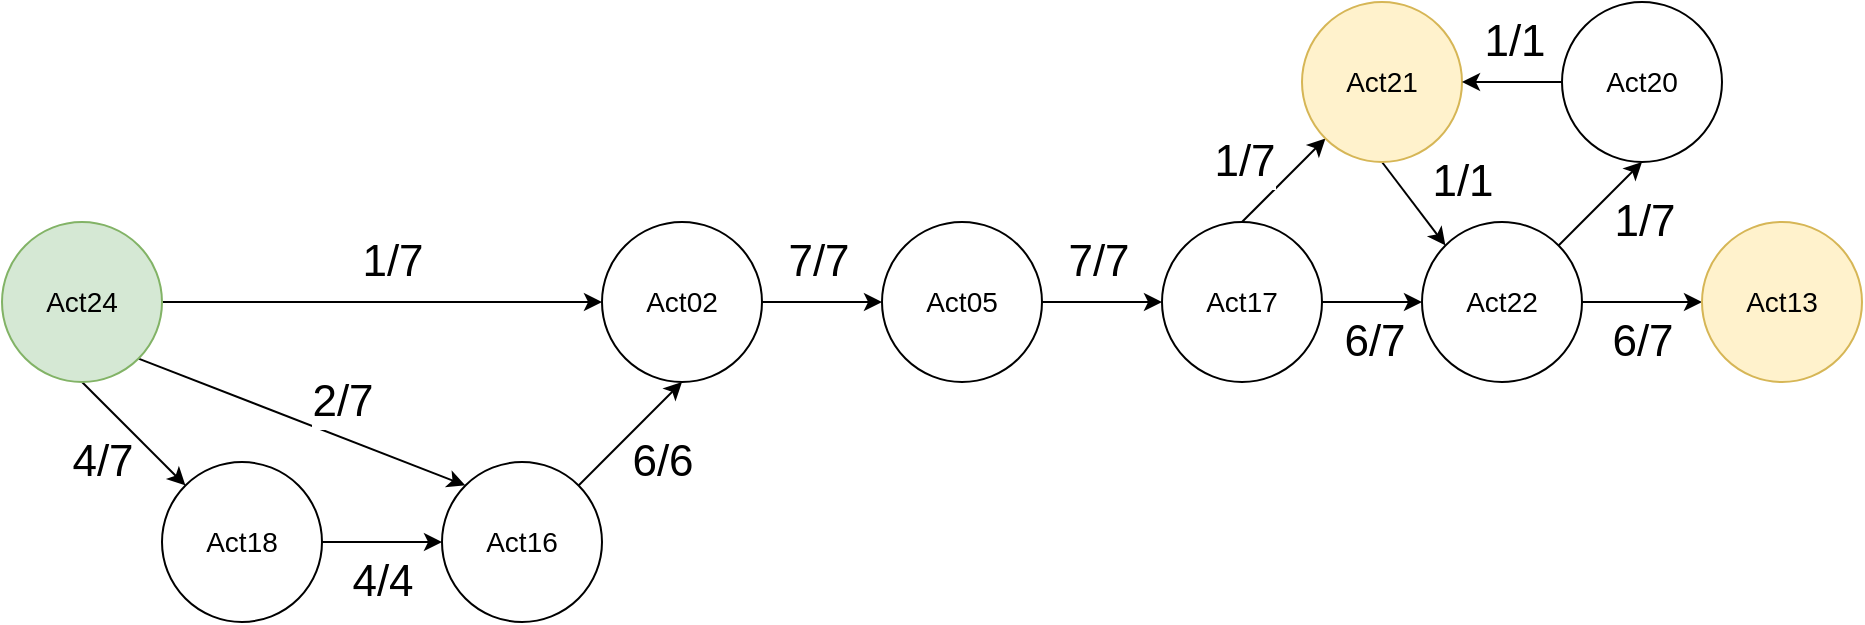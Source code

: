 <mxfile version="26.2.12" pages="3">
  <diagram name="Página-1" id="U8C-AKAj-BaEkpmL3CiW">
    <mxGraphModel dx="1190" dy="648" grid="1" gridSize="10" guides="1" tooltips="1" connect="1" arrows="1" fold="1" page="1" pageScale="1" pageWidth="827" pageHeight="1169" math="0" shadow="0">
      <root>
        <mxCell id="0" />
        <mxCell id="1" parent="0" />
        <mxCell id="wTMSSNMJUDmzrDAlo_Wn-11" style="edgeStyle=orthogonalEdgeStyle;rounded=0;orthogonalLoop=1;jettySize=auto;html=1;exitX=1;exitY=0.5;exitDx=0;exitDy=0;entryX=0;entryY=0.5;entryDx=0;entryDy=0;" parent="1" source="wTMSSNMJUDmzrDAlo_Wn-1" target="wTMSSNMJUDmzrDAlo_Wn-4" edge="1">
          <mxGeometry relative="1" as="geometry" />
        </mxCell>
        <mxCell id="wTMSSNMJUDmzrDAlo_Wn-29" style="rounded=0;orthogonalLoop=1;jettySize=auto;html=1;exitX=0.5;exitY=1;exitDx=0;exitDy=0;entryX=0;entryY=0;entryDx=0;entryDy=0;" parent="1" source="wTMSSNMJUDmzrDAlo_Wn-1" target="wTMSSNMJUDmzrDAlo_Wn-2" edge="1">
          <mxGeometry relative="1" as="geometry" />
        </mxCell>
        <mxCell id="wTMSSNMJUDmzrDAlo_Wn-33" value="&lt;font style=&quot;font-size: 22px;&quot;&gt;4/7&lt;/font&gt;" style="edgeLabel;html=1;align=center;verticalAlign=middle;resizable=0;points=[];" parent="wTMSSNMJUDmzrDAlo_Wn-29" vertex="1" connectable="0">
          <mxGeometry x="-0.066" y="-3" relative="1" as="geometry">
            <mxPoint x="-12" y="14" as="offset" />
          </mxGeometry>
        </mxCell>
        <mxCell id="wTMSSNMJUDmzrDAlo_Wn-30" style="rounded=0;orthogonalLoop=1;jettySize=auto;html=1;exitX=1;exitY=1;exitDx=0;exitDy=0;entryX=0;entryY=0;entryDx=0;entryDy=0;" parent="1" source="wTMSSNMJUDmzrDAlo_Wn-1" target="wTMSSNMJUDmzrDAlo_Wn-3" edge="1">
          <mxGeometry relative="1" as="geometry" />
        </mxCell>
        <mxCell id="wTMSSNMJUDmzrDAlo_Wn-32" value="&lt;font style=&quot;font-size: 22px;&quot;&gt;2/7&lt;/font&gt;" style="edgeLabel;html=1;align=center;verticalAlign=middle;resizable=0;points=[];" parent="wTMSSNMJUDmzrDAlo_Wn-30" vertex="1" connectable="0">
          <mxGeometry x="-0.238" y="1" relative="1" as="geometry">
            <mxPoint x="39" y="-2" as="offset" />
          </mxGeometry>
        </mxCell>
        <mxCell id="wTMSSNMJUDmzrDAlo_Wn-1" value="&lt;font style=&quot;font-size: 14px;&quot;&gt;Act24&lt;/font&gt;" style="ellipse;whiteSpace=wrap;html=1;aspect=fixed;fillColor=#d5e8d4;strokeColor=#82b366;" parent="1" vertex="1">
          <mxGeometry x="90" y="180" width="80" height="80" as="geometry" />
        </mxCell>
        <mxCell id="wTMSSNMJUDmzrDAlo_Wn-9" style="edgeStyle=orthogonalEdgeStyle;rounded=0;orthogonalLoop=1;jettySize=auto;html=1;exitX=1;exitY=0.5;exitDx=0;exitDy=0;entryX=0;entryY=0.5;entryDx=0;entryDy=0;" parent="1" source="wTMSSNMJUDmzrDAlo_Wn-2" target="wTMSSNMJUDmzrDAlo_Wn-3" edge="1">
          <mxGeometry relative="1" as="geometry" />
        </mxCell>
        <mxCell id="wTMSSNMJUDmzrDAlo_Wn-34" value="&lt;font style=&quot;font-size: 22px;&quot;&gt;4/4&lt;/font&gt;" style="edgeLabel;html=1;align=center;verticalAlign=middle;resizable=0;points=[];" parent="wTMSSNMJUDmzrDAlo_Wn-9" vertex="1" connectable="0">
          <mxGeometry x="-0.003" y="4" relative="1" as="geometry">
            <mxPoint y="24" as="offset" />
          </mxGeometry>
        </mxCell>
        <mxCell id="wTMSSNMJUDmzrDAlo_Wn-2" value="&lt;font style=&quot;font-size: 14px;&quot;&gt;Act18&lt;/font&gt;" style="ellipse;whiteSpace=wrap;html=1;aspect=fixed;" parent="1" vertex="1">
          <mxGeometry x="170" y="300" width="80" height="80" as="geometry" />
        </mxCell>
        <mxCell id="wTMSSNMJUDmzrDAlo_Wn-31" style="rounded=0;orthogonalLoop=1;jettySize=auto;html=1;exitX=1;exitY=0;exitDx=0;exitDy=0;entryX=0.5;entryY=1;entryDx=0;entryDy=0;" parent="1" source="wTMSSNMJUDmzrDAlo_Wn-3" target="wTMSSNMJUDmzrDAlo_Wn-4" edge="1">
          <mxGeometry relative="1" as="geometry" />
        </mxCell>
        <mxCell id="wTMSSNMJUDmzrDAlo_Wn-35" value="&lt;font style=&quot;font-size: 22px;&quot;&gt;6/6&lt;/font&gt;" style="edgeLabel;html=1;align=center;verticalAlign=middle;resizable=0;points=[];" parent="wTMSSNMJUDmzrDAlo_Wn-31" vertex="1" connectable="0">
          <mxGeometry x="-0.048" y="-1" relative="1" as="geometry">
            <mxPoint x="16" y="12" as="offset" />
          </mxGeometry>
        </mxCell>
        <mxCell id="wTMSSNMJUDmzrDAlo_Wn-3" value="&lt;font style=&quot;font-size: 14px;&quot;&gt;Act16&lt;/font&gt;" style="ellipse;whiteSpace=wrap;html=1;aspect=fixed;" parent="1" vertex="1">
          <mxGeometry x="310" y="300" width="80" height="80" as="geometry" />
        </mxCell>
        <mxCell id="wTMSSNMJUDmzrDAlo_Wn-14" style="edgeStyle=orthogonalEdgeStyle;rounded=0;orthogonalLoop=1;jettySize=auto;html=1;exitX=1;exitY=0.5;exitDx=0;exitDy=0;entryX=0;entryY=0.5;entryDx=0;entryDy=0;" parent="1" source="wTMSSNMJUDmzrDAlo_Wn-4" target="wTMSSNMJUDmzrDAlo_Wn-12" edge="1">
          <mxGeometry relative="1" as="geometry" />
        </mxCell>
        <mxCell id="wTMSSNMJUDmzrDAlo_Wn-36" value="&lt;font style=&quot;font-size: 22px;&quot;&gt;7/7&lt;/font&gt;" style="edgeLabel;html=1;align=center;verticalAlign=middle;resizable=0;points=[];" parent="wTMSSNMJUDmzrDAlo_Wn-14" vertex="1" connectable="0">
          <mxGeometry x="-0.067" relative="1" as="geometry">
            <mxPoint y="-20" as="offset" />
          </mxGeometry>
        </mxCell>
        <mxCell id="wTMSSNMJUDmzrDAlo_Wn-4" value="&lt;font style=&quot;font-size: 14px;&quot;&gt;Act02&lt;/font&gt;" style="ellipse;whiteSpace=wrap;html=1;aspect=fixed;" parent="1" vertex="1">
          <mxGeometry x="390" y="180" width="80" height="80" as="geometry" />
        </mxCell>
        <mxCell id="wTMSSNMJUDmzrDAlo_Wn-15" style="edgeStyle=orthogonalEdgeStyle;rounded=0;orthogonalLoop=1;jettySize=auto;html=1;exitX=1;exitY=0.5;exitDx=0;exitDy=0;entryX=0;entryY=0.5;entryDx=0;entryDy=0;" parent="1" source="wTMSSNMJUDmzrDAlo_Wn-12" target="wTMSSNMJUDmzrDAlo_Wn-13" edge="1">
          <mxGeometry relative="1" as="geometry" />
        </mxCell>
        <mxCell id="wTMSSNMJUDmzrDAlo_Wn-37" value="&lt;font style=&quot;font-size: 22px;&quot;&gt;7/7&lt;/font&gt;" style="edgeLabel;html=1;align=center;verticalAlign=middle;resizable=0;points=[];" parent="wTMSSNMJUDmzrDAlo_Wn-15" vertex="1" connectable="0">
          <mxGeometry x="-0.067" y="2" relative="1" as="geometry">
            <mxPoint y="-18" as="offset" />
          </mxGeometry>
        </mxCell>
        <mxCell id="wTMSSNMJUDmzrDAlo_Wn-12" value="&lt;font style=&quot;font-size: 14px;&quot;&gt;Act05&lt;/font&gt;" style="ellipse;whiteSpace=wrap;html=1;aspect=fixed;" parent="1" vertex="1">
          <mxGeometry x="530" y="180" width="80" height="80" as="geometry" />
        </mxCell>
        <mxCell id="wTMSSNMJUDmzrDAlo_Wn-21" style="edgeStyle=orthogonalEdgeStyle;rounded=0;orthogonalLoop=1;jettySize=auto;html=1;entryX=0;entryY=0.5;entryDx=0;entryDy=0;" parent="1" source="wTMSSNMJUDmzrDAlo_Wn-13" target="wTMSSNMJUDmzrDAlo_Wn-16" edge="1">
          <mxGeometry relative="1" as="geometry" />
        </mxCell>
        <mxCell id="wTMSSNMJUDmzrDAlo_Wn-38" value="&lt;font style=&quot;font-size: 22px;&quot;&gt;6/7&lt;/font&gt;" style="edgeLabel;html=1;align=center;verticalAlign=middle;resizable=0;points=[];" parent="wTMSSNMJUDmzrDAlo_Wn-21" vertex="1" connectable="0">
          <mxGeometry x="0.044" y="1" relative="1" as="geometry">
            <mxPoint y="21" as="offset" />
          </mxGeometry>
        </mxCell>
        <mxCell id="wTMSSNMJUDmzrDAlo_Wn-25" style="rounded=0;orthogonalLoop=1;jettySize=auto;html=1;exitX=0.5;exitY=0;exitDx=0;exitDy=0;entryX=0;entryY=1;entryDx=0;entryDy=0;" parent="1" source="wTMSSNMJUDmzrDAlo_Wn-13" target="wTMSSNMJUDmzrDAlo_Wn-18" edge="1">
          <mxGeometry relative="1" as="geometry" />
        </mxCell>
        <mxCell id="wTMSSNMJUDmzrDAlo_Wn-39" value="&lt;font style=&quot;font-size: 22px;&quot;&gt;1/7&lt;/font&gt;" style="edgeLabel;html=1;align=center;verticalAlign=middle;resizable=0;points=[];" parent="wTMSSNMJUDmzrDAlo_Wn-25" vertex="1" connectable="0">
          <mxGeometry x="-0.222" relative="1" as="geometry">
            <mxPoint x="-16" y="-14" as="offset" />
          </mxGeometry>
        </mxCell>
        <mxCell id="wTMSSNMJUDmzrDAlo_Wn-13" value="&lt;font style=&quot;font-size: 14px;&quot;&gt;Act17&lt;/font&gt;" style="ellipse;whiteSpace=wrap;html=1;aspect=fixed;" parent="1" vertex="1">
          <mxGeometry x="670" y="180" width="80" height="80" as="geometry" />
        </mxCell>
        <mxCell id="wTMSSNMJUDmzrDAlo_Wn-22" style="edgeStyle=orthogonalEdgeStyle;rounded=0;orthogonalLoop=1;jettySize=auto;html=1;exitX=1;exitY=0.5;exitDx=0;exitDy=0;entryX=0;entryY=0.5;entryDx=0;entryDy=0;" parent="1" source="wTMSSNMJUDmzrDAlo_Wn-16" target="wTMSSNMJUDmzrDAlo_Wn-17" edge="1">
          <mxGeometry relative="1" as="geometry" />
        </mxCell>
        <mxCell id="wTMSSNMJUDmzrDAlo_Wn-43" value="&lt;font style=&quot;font-size: 22px;&quot;&gt;6/7&lt;/font&gt;" style="edgeLabel;html=1;align=center;verticalAlign=middle;resizable=0;points=[];" parent="wTMSSNMJUDmzrDAlo_Wn-22" vertex="1" connectable="0">
          <mxGeometry x="-0.051" y="-1" relative="1" as="geometry">
            <mxPoint x="1" y="19" as="offset" />
          </mxGeometry>
        </mxCell>
        <mxCell id="wTMSSNMJUDmzrDAlo_Wn-23" style="rounded=0;orthogonalLoop=1;jettySize=auto;html=1;exitX=1;exitY=0;exitDx=0;exitDy=0;entryX=0.5;entryY=1;entryDx=0;entryDy=0;" parent="1" source="wTMSSNMJUDmzrDAlo_Wn-16" target="wTMSSNMJUDmzrDAlo_Wn-19" edge="1">
          <mxGeometry relative="1" as="geometry" />
        </mxCell>
        <mxCell id="wTMSSNMJUDmzrDAlo_Wn-41" value="&lt;font style=&quot;font-size: 22px;&quot;&gt;1/7&lt;/font&gt;" style="edgeLabel;html=1;align=center;verticalAlign=middle;resizable=0;points=[];" parent="wTMSSNMJUDmzrDAlo_Wn-23" vertex="1" connectable="0">
          <mxGeometry x="-0.105" y="-2" relative="1" as="geometry">
            <mxPoint x="22" y="5" as="offset" />
          </mxGeometry>
        </mxCell>
        <mxCell id="wTMSSNMJUDmzrDAlo_Wn-16" value="&lt;font style=&quot;font-size: 14px;&quot;&gt;Act22&lt;/font&gt;" style="ellipse;whiteSpace=wrap;html=1;aspect=fixed;" parent="1" vertex="1">
          <mxGeometry x="800" y="180" width="80" height="80" as="geometry" />
        </mxCell>
        <mxCell id="wTMSSNMJUDmzrDAlo_Wn-17" value="&lt;font style=&quot;font-size: 14px;&quot;&gt;Act13&lt;/font&gt;" style="ellipse;whiteSpace=wrap;html=1;aspect=fixed;fillColor=#fff2cc;strokeColor=#d6b656;" parent="1" vertex="1">
          <mxGeometry x="940" y="180" width="80" height="80" as="geometry" />
        </mxCell>
        <mxCell id="wTMSSNMJUDmzrDAlo_Wn-26" style="rounded=0;orthogonalLoop=1;jettySize=auto;html=1;exitX=0.5;exitY=1;exitDx=0;exitDy=0;entryX=0;entryY=0;entryDx=0;entryDy=0;" parent="1" source="wTMSSNMJUDmzrDAlo_Wn-18" target="wTMSSNMJUDmzrDAlo_Wn-16" edge="1">
          <mxGeometry relative="1" as="geometry" />
        </mxCell>
        <mxCell id="wTMSSNMJUDmzrDAlo_Wn-40" value="&lt;font style=&quot;font-size: 22px;&quot;&gt;1/1&lt;/font&gt;" style="edgeLabel;html=1;align=center;verticalAlign=middle;resizable=0;points=[];" parent="wTMSSNMJUDmzrDAlo_Wn-26" vertex="1" connectable="0">
          <mxGeometry x="0.126" y="1" relative="1" as="geometry">
            <mxPoint x="21" y="-13" as="offset" />
          </mxGeometry>
        </mxCell>
        <mxCell id="wTMSSNMJUDmzrDAlo_Wn-18" value="&lt;font style=&quot;font-size: 14px;&quot;&gt;Act21&lt;/font&gt;" style="ellipse;whiteSpace=wrap;html=1;aspect=fixed;fillColor=#fff2cc;strokeColor=#d6b656;" parent="1" vertex="1">
          <mxGeometry x="740" y="70" width="80" height="80" as="geometry" />
        </mxCell>
        <mxCell id="wTMSSNMJUDmzrDAlo_Wn-24" style="edgeStyle=orthogonalEdgeStyle;rounded=0;orthogonalLoop=1;jettySize=auto;html=1;exitX=0;exitY=0.5;exitDx=0;exitDy=0;entryX=1;entryY=0.5;entryDx=0;entryDy=0;" parent="1" source="wTMSSNMJUDmzrDAlo_Wn-19" target="wTMSSNMJUDmzrDAlo_Wn-18" edge="1">
          <mxGeometry relative="1" as="geometry" />
        </mxCell>
        <mxCell id="wTMSSNMJUDmzrDAlo_Wn-42" value="&lt;font style=&quot;font-size: 22px;&quot;&gt;1/1&lt;/font&gt;" style="edgeLabel;html=1;align=center;verticalAlign=middle;resizable=0;points=[];" parent="wTMSSNMJUDmzrDAlo_Wn-24" vertex="1" connectable="0">
          <mxGeometry x="-0.025" y="1" relative="1" as="geometry">
            <mxPoint y="-21" as="offset" />
          </mxGeometry>
        </mxCell>
        <mxCell id="wTMSSNMJUDmzrDAlo_Wn-19" value="&lt;font style=&quot;font-size: 14px;&quot;&gt;Act20&lt;/font&gt;" style="ellipse;whiteSpace=wrap;html=1;aspect=fixed;" parent="1" vertex="1">
          <mxGeometry x="870" y="70" width="80" height="80" as="geometry" />
        </mxCell>
        <mxCell id="wTMSSNMJUDmzrDAlo_Wn-27" value="&lt;font style=&quot;font-size: 22px;&quot;&gt;1/7&lt;/font&gt;" style="text;html=1;align=center;verticalAlign=middle;resizable=0;points=[];autosize=1;strokeColor=none;fillColor=none;" parent="1" vertex="1">
          <mxGeometry x="260" y="180" width="50" height="40" as="geometry" />
        </mxCell>
      </root>
    </mxGraphModel>
  </diagram>
  <diagram id="PX__-GVYyEmHCU9mUv4G" name="Página-2">
    <mxGraphModel dx="2040" dy="1110" grid="1" gridSize="10" guides="1" tooltips="1" connect="1" arrows="1" fold="1" page="1" pageScale="1" pageWidth="827" pageHeight="1169" math="0" shadow="0">
      <root>
        <mxCell id="0" />
        <mxCell id="1" parent="0" />
        <mxCell id="wVEgCq-2I5lU8e0PsuyC-1" style="edgeStyle=orthogonalEdgeStyle;rounded=0;orthogonalLoop=1;jettySize=auto;html=1;exitX=1;exitY=0.5;exitDx=0;exitDy=0;entryX=0;entryY=0.5;entryDx=0;entryDy=0;" parent="1" source="wVEgCq-2I5lU8e0PsuyC-3" target="wVEgCq-2I5lU8e0PsuyC-11" edge="1">
          <mxGeometry relative="1" as="geometry" />
        </mxCell>
        <mxCell id="wVEgCq-2I5lU8e0PsuyC-2" value="&lt;font style=&quot;font-size: 22px;&quot;&gt;6/6&lt;/font&gt;" style="edgeLabel;html=1;align=center;verticalAlign=middle;resizable=0;points=[];" parent="wVEgCq-2I5lU8e0PsuyC-1" vertex="1" connectable="0">
          <mxGeometry x="-0.092" relative="1" as="geometry">
            <mxPoint y="20" as="offset" />
          </mxGeometry>
        </mxCell>
        <mxCell id="wVEgCq-2I5lU8e0PsuyC-3" value="&lt;font style=&quot;font-size: 14px;&quot;&gt;Act10&lt;/font&gt;" style="ellipse;whiteSpace=wrap;html=1;aspect=fixed;fillColor=#d5e8d4;strokeColor=#82b366;" parent="1" vertex="1">
          <mxGeometry x="80" y="340" width="80" height="80" as="geometry" />
        </mxCell>
        <mxCell id="wVEgCq-2I5lU8e0PsuyC-4" style="rounded=0;orthogonalLoop=1;jettySize=auto;html=1;exitX=1;exitY=1;exitDx=0;exitDy=0;entryX=0;entryY=0;entryDx=0;entryDy=0;" parent="1" source="wVEgCq-2I5lU8e0PsuyC-6" target="wVEgCq-2I5lU8e0PsuyC-32" edge="1">
          <mxGeometry relative="1" as="geometry" />
        </mxCell>
        <mxCell id="wVEgCq-2I5lU8e0PsuyC-5" value="&lt;font style=&quot;font-size: 22px;&quot;&gt;1/1&lt;/font&gt;" style="edgeLabel;html=1;align=center;verticalAlign=middle;resizable=0;points=[];" parent="wVEgCq-2I5lU8e0PsuyC-4" vertex="1" connectable="0">
          <mxGeometry x="-0.14" y="-2" relative="1" as="geometry">
            <mxPoint x="-20" y="11" as="offset" />
          </mxGeometry>
        </mxCell>
        <mxCell id="wVEgCq-2I5lU8e0PsuyC-6" value="&lt;font style=&quot;font-size: 14px;&quot;&gt;Act22&lt;/font&gt;" style="ellipse;whiteSpace=wrap;html=1;aspect=fixed;fillColor=#d5e8d4;strokeColor=#82b366;" parent="1" vertex="1">
          <mxGeometry x="364" y="190" width="80" height="80" as="geometry" />
        </mxCell>
        <mxCell id="wVEgCq-2I5lU8e0PsuyC-9" style="edgeStyle=orthogonalEdgeStyle;rounded=0;orthogonalLoop=1;jettySize=auto;html=1;exitX=1;exitY=0.5;exitDx=0;exitDy=0;entryX=0;entryY=0.5;entryDx=0;entryDy=0;" parent="1" source="wVEgCq-2I5lU8e0PsuyC-11" target="wVEgCq-2I5lU8e0PsuyC-16" edge="1">
          <mxGeometry relative="1" as="geometry" />
        </mxCell>
        <mxCell id="wVEgCq-2I5lU8e0PsuyC-10" value="&lt;font style=&quot;font-size: 22px;&quot;&gt;6/6&lt;/font&gt;" style="edgeLabel;html=1;align=center;verticalAlign=middle;resizable=0;points=[];" parent="wVEgCq-2I5lU8e0PsuyC-9" vertex="1" connectable="0">
          <mxGeometry x="0.008" y="3" relative="1" as="geometry">
            <mxPoint y="23" as="offset" />
          </mxGeometry>
        </mxCell>
        <mxCell id="wVEgCq-2I5lU8e0PsuyC-11" value="&lt;font style=&quot;font-size: 14px;&quot;&gt;Act03&lt;/font&gt;" style="ellipse;whiteSpace=wrap;html=1;aspect=fixed;" parent="1" vertex="1">
          <mxGeometry x="220" y="340" width="80" height="80" as="geometry" />
        </mxCell>
        <mxCell id="wVEgCq-2I5lU8e0PsuyC-12" style="rounded=0;orthogonalLoop=1;jettySize=auto;html=1;exitX=1;exitY=1;exitDx=0;exitDy=0;entryX=0;entryY=0;entryDx=0;entryDy=0;" parent="1" source="wVEgCq-2I5lU8e0PsuyC-16" target="wVEgCq-2I5lU8e0PsuyC-19" edge="1">
          <mxGeometry relative="1" as="geometry" />
        </mxCell>
        <mxCell id="wVEgCq-2I5lU8e0PsuyC-13" value="&lt;font style=&quot;font-size: 22px;&quot;&gt;1/6&lt;/font&gt;" style="edgeLabel;html=1;align=center;verticalAlign=middle;resizable=0;points=[];" parent="wVEgCq-2I5lU8e0PsuyC-12" vertex="1" connectable="0">
          <mxGeometry x="-0.178" y="-1" relative="1" as="geometry">
            <mxPoint x="-21" y="9" as="offset" />
          </mxGeometry>
        </mxCell>
        <mxCell id="wVEgCq-2I5lU8e0PsuyC-14" style="rounded=0;orthogonalLoop=1;jettySize=auto;html=1;exitX=1;exitY=0.5;exitDx=0;exitDy=0;entryX=0;entryY=1;entryDx=0;entryDy=0;" parent="1" source="wVEgCq-2I5lU8e0PsuyC-16" target="wVEgCq-2I5lU8e0PsuyC-32" edge="1">
          <mxGeometry relative="1" as="geometry" />
        </mxCell>
        <mxCell id="wVEgCq-2I5lU8e0PsuyC-15" value="&lt;font style=&quot;font-size: 22px;&quot;&gt;5/6&lt;/font&gt;" style="edgeLabel;html=1;align=center;verticalAlign=middle;resizable=0;points=[];" parent="wVEgCq-2I5lU8e0PsuyC-14" vertex="1" connectable="0">
          <mxGeometry x="-0.11" y="-1" relative="1" as="geometry">
            <mxPoint x="12" y="19" as="offset" />
          </mxGeometry>
        </mxCell>
        <mxCell id="wVEgCq-2I5lU8e0PsuyC-16" value="&lt;font style=&quot;font-size: 14px;&quot;&gt;Act06&lt;/font&gt;" style="ellipse;whiteSpace=wrap;html=1;aspect=fixed;" parent="1" vertex="1">
          <mxGeometry x="363.5" y="340" width="80" height="80" as="geometry" />
        </mxCell>
        <mxCell id="wVEgCq-2I5lU8e0PsuyC-17" style="edgeStyle=orthogonalEdgeStyle;rounded=0;orthogonalLoop=1;jettySize=auto;html=1;exitX=1;exitY=0.5;exitDx=0;exitDy=0;entryX=0;entryY=0.5;entryDx=0;entryDy=0;" parent="1" source="wVEgCq-2I5lU8e0PsuyC-19" target="wVEgCq-2I5lU8e0PsuyC-22" edge="1">
          <mxGeometry relative="1" as="geometry" />
        </mxCell>
        <mxCell id="wVEgCq-2I5lU8e0PsuyC-18" value="&lt;font style=&quot;font-size: 22px;&quot;&gt;1/1&lt;/font&gt;" style="edgeLabel;html=1;align=center;verticalAlign=middle;resizable=0;points=[];" parent="wVEgCq-2I5lU8e0PsuyC-17" vertex="1" connectable="0">
          <mxGeometry x="-0.036" y="-1" relative="1" as="geometry">
            <mxPoint x="4" y="19" as="offset" />
          </mxGeometry>
        </mxCell>
        <mxCell id="wVEgCq-2I5lU8e0PsuyC-19" value="&lt;font style=&quot;font-size: 14px;&quot;&gt;Act01&lt;/font&gt;" style="ellipse;whiteSpace=wrap;html=1;aspect=fixed;" parent="1" vertex="1">
          <mxGeometry x="444" y="450" width="80" height="80" as="geometry" />
        </mxCell>
        <mxCell id="wVEgCq-2I5lU8e0PsuyC-20" style="edgeStyle=orthogonalEdgeStyle;rounded=0;orthogonalLoop=1;jettySize=auto;html=1;exitX=1;exitY=0.5;exitDx=0;exitDy=0;entryX=0;entryY=0.5;entryDx=0;entryDy=0;" parent="1" source="wVEgCq-2I5lU8e0PsuyC-22" target="wVEgCq-2I5lU8e0PsuyC-25" edge="1">
          <mxGeometry relative="1" as="geometry" />
        </mxCell>
        <mxCell id="wVEgCq-2I5lU8e0PsuyC-21" value="&lt;font style=&quot;font-size: 22px;&quot;&gt;1/1&lt;/font&gt;" style="edgeLabel;html=1;align=center;verticalAlign=middle;resizable=0;points=[];" parent="wVEgCq-2I5lU8e0PsuyC-20" vertex="1" connectable="0">
          <mxGeometry x="-0.076" relative="1" as="geometry">
            <mxPoint x="2" y="20" as="offset" />
          </mxGeometry>
        </mxCell>
        <mxCell id="wVEgCq-2I5lU8e0PsuyC-22" value="&lt;font style=&quot;font-size: 14px;&quot;&gt;Act19&lt;/font&gt;" style="ellipse;whiteSpace=wrap;html=1;aspect=fixed;" parent="1" vertex="1">
          <mxGeometry x="590" y="450" width="80" height="80" as="geometry" />
        </mxCell>
        <mxCell id="wVEgCq-2I5lU8e0PsuyC-23" style="rounded=0;orthogonalLoop=1;jettySize=auto;html=1;exitX=0;exitY=0;exitDx=0;exitDy=0;entryX=1;entryY=1;entryDx=0;entryDy=0;" parent="1" source="wVEgCq-2I5lU8e0PsuyC-25" target="wVEgCq-2I5lU8e0PsuyC-32" edge="1">
          <mxGeometry relative="1" as="geometry" />
        </mxCell>
        <mxCell id="wVEgCq-2I5lU8e0PsuyC-24" value="&lt;font style=&quot;font-size: 22px;&quot;&gt;1/5&lt;/font&gt;" style="edgeLabel;html=1;align=center;verticalAlign=middle;resizable=0;points=[];" parent="wVEgCq-2I5lU8e0PsuyC-23" vertex="1" connectable="0">
          <mxGeometry x="0.051" y="2" relative="1" as="geometry">
            <mxPoint x="-15" y="11" as="offset" />
          </mxGeometry>
        </mxCell>
        <mxCell id="wVEgCq-2I5lU8e0PsuyC-25" value="&lt;font style=&quot;font-size: 14px;&quot;&gt;Act15&lt;/font&gt;" style="ellipse;whiteSpace=wrap;html=1;aspect=fixed;fillColor=#fff2cc;strokeColor=#d6b656;" parent="1" vertex="1">
          <mxGeometry x="730" y="450" width="80" height="80" as="geometry" />
        </mxCell>
        <mxCell id="wVEgCq-2I5lU8e0PsuyC-26" style="edgeStyle=orthogonalEdgeStyle;rounded=0;orthogonalLoop=1;jettySize=auto;html=1;exitX=0.5;exitY=0;exitDx=0;exitDy=0;entryX=0.5;entryY=1;entryDx=0;entryDy=0;" parent="1" source="wVEgCq-2I5lU8e0PsuyC-32" target="wVEgCq-2I5lU8e0PsuyC-35" edge="1">
          <mxGeometry relative="1" as="geometry" />
        </mxCell>
        <mxCell id="wVEgCq-2I5lU8e0PsuyC-27" value="&lt;font style=&quot;font-size: 22px;&quot;&gt;1/7&lt;/font&gt;" style="edgeLabel;html=1;align=center;verticalAlign=middle;resizable=0;points=[];" parent="wVEgCq-2I5lU8e0PsuyC-26" vertex="1" connectable="0">
          <mxGeometry x="-0.088" y="1" relative="1" as="geometry">
            <mxPoint x="-19" y="-1" as="offset" />
          </mxGeometry>
        </mxCell>
        <mxCell id="wVEgCq-2I5lU8e0PsuyC-28" style="edgeStyle=orthogonalEdgeStyle;rounded=0;orthogonalLoop=1;jettySize=auto;html=1;exitX=1;exitY=0.5;exitDx=0;exitDy=0;entryX=0;entryY=0.5;entryDx=0;entryDy=0;" parent="1" source="wVEgCq-2I5lU8e0PsuyC-32" target="wVEgCq-2I5lU8e0PsuyC-40" edge="1">
          <mxGeometry relative="1" as="geometry" />
        </mxCell>
        <mxCell id="wVEgCq-2I5lU8e0PsuyC-29" value="&lt;font style=&quot;font-size: 22px;&quot;&gt;5/7&lt;/font&gt;" style="edgeLabel;html=1;align=center;verticalAlign=middle;resizable=0;points=[];" parent="wVEgCq-2I5lU8e0PsuyC-28" vertex="1" connectable="0">
          <mxGeometry x="-0.045" y="3" relative="1" as="geometry">
            <mxPoint y="-17" as="offset" />
          </mxGeometry>
        </mxCell>
        <mxCell id="wVEgCq-2I5lU8e0PsuyC-30" style="edgeStyle=orthogonalEdgeStyle;rounded=0;orthogonalLoop=1;jettySize=auto;html=1;exitX=1;exitY=0;exitDx=0;exitDy=0;entryX=0;entryY=1;entryDx=0;entryDy=0;elbow=vertical;curved=1;" parent="1" source="wVEgCq-2I5lU8e0PsuyC-32" target="wVEgCq-2I5lU8e0PsuyC-55" edge="1">
          <mxGeometry relative="1" as="geometry">
            <Array as="points">
              <mxPoint x="578" y="190" />
              <mxPoint x="1022" y="190" />
            </Array>
          </mxGeometry>
        </mxCell>
        <mxCell id="wVEgCq-2I5lU8e0PsuyC-31" value="&lt;font style=&quot;font-size: 22px;&quot;&gt;1/7&lt;/font&gt;" style="edgeLabel;html=1;align=center;verticalAlign=middle;resizable=0;points=[];" parent="wVEgCq-2I5lU8e0PsuyC-30" vertex="1" connectable="0">
          <mxGeometry x="-0.452" y="-32" relative="1" as="geometry">
            <mxPoint x="10" y="18" as="offset" />
          </mxGeometry>
        </mxCell>
        <mxCell id="wVEgCq-2I5lU8e0PsuyC-32" value="&lt;font style=&quot;font-size: 14px;&quot;&gt;Act17&lt;/font&gt;" style="ellipse;whiteSpace=wrap;html=1;aspect=fixed;" parent="1" vertex="1">
          <mxGeometry x="510" y="290" width="80" height="80" as="geometry" />
        </mxCell>
        <mxCell id="wVEgCq-2I5lU8e0PsuyC-33" style="edgeStyle=orthogonalEdgeStyle;rounded=0;orthogonalLoop=1;jettySize=auto;html=1;exitX=1;exitY=0.5;exitDx=0;exitDy=0;entryX=0;entryY=0.5;entryDx=0;entryDy=0;" parent="1" source="wVEgCq-2I5lU8e0PsuyC-35" target="wVEgCq-2I5lU8e0PsuyC-55" edge="1">
          <mxGeometry relative="1" as="geometry" />
        </mxCell>
        <mxCell id="wVEgCq-2I5lU8e0PsuyC-34" value="&lt;font style=&quot;font-size: 22px;&quot;&gt;1/1&lt;/font&gt;" style="edgeLabel;html=1;align=center;verticalAlign=middle;resizable=0;points=[];" parent="wVEgCq-2I5lU8e0PsuyC-33" vertex="1" connectable="0">
          <mxGeometry x="-0.002" y="2" relative="1" as="geometry">
            <mxPoint y="-18" as="offset" />
          </mxGeometry>
        </mxCell>
        <mxCell id="wVEgCq-2I5lU8e0PsuyC-35" value="&lt;font style=&quot;font-size: 14px;&quot;&gt;Act12&lt;/font&gt;" style="ellipse;whiteSpace=wrap;html=1;aspect=fixed;" parent="1" vertex="1">
          <mxGeometry x="510" y="80" width="80" height="80" as="geometry" />
        </mxCell>
        <mxCell id="wVEgCq-2I5lU8e0PsuyC-36" style="rounded=0;orthogonalLoop=1;jettySize=auto;html=1;exitX=1;exitY=1;exitDx=0;exitDy=0;entryX=0;entryY=0.5;entryDx=0;entryDy=0;" parent="1" source="wVEgCq-2I5lU8e0PsuyC-40" target="wVEgCq-2I5lU8e0PsuyC-46" edge="1">
          <mxGeometry relative="1" as="geometry" />
        </mxCell>
        <mxCell id="wVEgCq-2I5lU8e0PsuyC-37" value="&lt;font style=&quot;font-size: 22px;&quot;&gt;5/5&lt;/font&gt;" style="edgeLabel;html=1;align=center;verticalAlign=middle;resizable=0;points=[];" parent="wVEgCq-2I5lU8e0PsuyC-36" vertex="1" connectable="0">
          <mxGeometry x="-0.072" relative="1" as="geometry">
            <mxPoint x="-17" y="12" as="offset" />
          </mxGeometry>
        </mxCell>
        <mxCell id="wVEgCq-2I5lU8e0PsuyC-38" style="edgeStyle=orthogonalEdgeStyle;rounded=0;orthogonalLoop=1;jettySize=auto;html=1;exitX=0.5;exitY=0;exitDx=0;exitDy=0;entryX=0;entryY=0.5;entryDx=0;entryDy=0;curved=1;" parent="1" source="wVEgCq-2I5lU8e0PsuyC-40" target="wVEgCq-2I5lU8e0PsuyC-43" edge="1">
          <mxGeometry relative="1" as="geometry" />
        </mxCell>
        <mxCell id="wVEgCq-2I5lU8e0PsuyC-39" value="&lt;font style=&quot;font-size: 22px;&quot;&gt;1/5&lt;/font&gt;" style="edgeLabel;html=1;align=center;verticalAlign=middle;resizable=0;points=[];" parent="wVEgCq-2I5lU8e0PsuyC-38" vertex="1" connectable="0">
          <mxGeometry x="0.136" y="-6" relative="1" as="geometry">
            <mxPoint x="-12" y="-16" as="offset" />
          </mxGeometry>
        </mxCell>
        <mxCell id="wVEgCq-2I5lU8e0PsuyC-40" value="&lt;font style=&quot;font-size: 14px;&quot;&gt;Act09&lt;/font&gt;" style="ellipse;whiteSpace=wrap;html=1;aspect=fixed;" parent="1" vertex="1">
          <mxGeometry x="660" y="290" width="80" height="80" as="geometry" />
        </mxCell>
        <mxCell id="wVEgCq-2I5lU8e0PsuyC-41" style="edgeStyle=orthogonalEdgeStyle;rounded=0;orthogonalLoop=1;jettySize=auto;html=1;exitX=0.5;exitY=1;exitDx=0;exitDy=0;entryX=1;entryY=0.5;entryDx=0;entryDy=0;curved=1;" parent="1" source="wVEgCq-2I5lU8e0PsuyC-43" target="wVEgCq-2I5lU8e0PsuyC-40" edge="1">
          <mxGeometry relative="1" as="geometry" />
        </mxCell>
        <mxCell id="wVEgCq-2I5lU8e0PsuyC-42" value="&lt;font style=&quot;font-size: 22px;&quot;&gt;1/1&lt;/font&gt;" style="edgeLabel;html=1;align=center;verticalAlign=middle;resizable=0;points=[];" parent="wVEgCq-2I5lU8e0PsuyC-41" vertex="1" connectable="0">
          <mxGeometry x="0.038" y="-9" relative="1" as="geometry">
            <mxPoint x="34" y="-11" as="offset" />
          </mxGeometry>
        </mxCell>
        <mxCell id="wVEgCq-2I5lU8e0PsuyC-43" value="&lt;font style=&quot;font-size: 14px;&quot;&gt;Act14&lt;/font&gt;" style="ellipse;whiteSpace=wrap;html=1;aspect=fixed;" parent="1" vertex="1">
          <mxGeometry x="770" y="210" width="80" height="80" as="geometry" />
        </mxCell>
        <mxCell id="wVEgCq-2I5lU8e0PsuyC-44" style="edgeStyle=orthogonalEdgeStyle;rounded=0;orthogonalLoop=1;jettySize=auto;html=1;exitX=1;exitY=0.5;exitDx=0;exitDy=0;entryX=0;entryY=0.5;entryDx=0;entryDy=0;" parent="1" source="wVEgCq-2I5lU8e0PsuyC-46" target="wVEgCq-2I5lU8e0PsuyC-49" edge="1">
          <mxGeometry relative="1" as="geometry" />
        </mxCell>
        <mxCell id="wVEgCq-2I5lU8e0PsuyC-45" value="&lt;font style=&quot;font-size: 22px;&quot;&gt;5/5&lt;/font&gt;" style="edgeLabel;html=1;align=center;verticalAlign=middle;resizable=0;points=[];" parent="wVEgCq-2I5lU8e0PsuyC-44" vertex="1" connectable="0">
          <mxGeometry x="-0.043" y="2" relative="1" as="geometry">
            <mxPoint y="-18" as="offset" />
          </mxGeometry>
        </mxCell>
        <mxCell id="wVEgCq-2I5lU8e0PsuyC-46" value="&lt;font style=&quot;font-size: 14px;&quot;&gt;Act18&lt;/font&gt;" style="ellipse;whiteSpace=wrap;html=1;aspect=fixed;" parent="1" vertex="1">
          <mxGeometry x="790" y="340" width="80" height="80" as="geometry" />
        </mxCell>
        <mxCell id="wVEgCq-2I5lU8e0PsuyC-47" style="rounded=0;orthogonalLoop=1;jettySize=auto;html=1;exitX=1;exitY=1;exitDx=0;exitDy=0;entryX=0;entryY=0;entryDx=0;entryDy=0;" parent="1" source="wVEgCq-2I5lU8e0PsuyC-49" target="wVEgCq-2I5lU8e0PsuyC-54" edge="1">
          <mxGeometry relative="1" as="geometry" />
        </mxCell>
        <mxCell id="wVEgCq-2I5lU8e0PsuyC-48" value="&lt;font style=&quot;font-size: 22px;&quot;&gt;5/5&lt;/font&gt;" style="edgeLabel;html=1;align=center;verticalAlign=middle;resizable=0;points=[];" parent="wVEgCq-2I5lU8e0PsuyC-47" vertex="1" connectable="0">
          <mxGeometry x="-0.018" relative="1" as="geometry">
            <mxPoint x="-20" y="5" as="offset" />
          </mxGeometry>
        </mxCell>
        <mxCell id="wVEgCq-2I5lU8e0PsuyC-49" value="&lt;font style=&quot;font-size: 14px;&quot;&gt;Act20&lt;/font&gt;" style="ellipse;whiteSpace=wrap;html=1;aspect=fixed;" parent="1" vertex="1">
          <mxGeometry x="910" y="340" width="80" height="80" as="geometry" />
        </mxCell>
        <mxCell id="wVEgCq-2I5lU8e0PsuyC-50" style="edgeStyle=orthogonalEdgeStyle;rounded=0;orthogonalLoop=1;jettySize=auto;html=1;exitX=0.5;exitY=0;exitDx=0;exitDy=0;entryX=0.5;entryY=1;entryDx=0;entryDy=0;" parent="1" source="wVEgCq-2I5lU8e0PsuyC-54" target="wVEgCq-2I5lU8e0PsuyC-55" edge="1">
          <mxGeometry relative="1" as="geometry" />
        </mxCell>
        <mxCell id="wVEgCq-2I5lU8e0PsuyC-51" value="&lt;font style=&quot;font-size: 22px;&quot;&gt;1/5&lt;/font&gt;" style="edgeLabel;html=1;align=center;verticalAlign=middle;resizable=0;points=[];" parent="wVEgCq-2I5lU8e0PsuyC-50" vertex="1" connectable="0">
          <mxGeometry x="-0.092" y="-1" relative="1" as="geometry">
            <mxPoint x="19" y="-8" as="offset" />
          </mxGeometry>
        </mxCell>
        <mxCell id="wVEgCq-2I5lU8e0PsuyC-52" style="rounded=0;orthogonalLoop=1;jettySize=auto;html=1;exitX=0;exitY=0.5;exitDx=0;exitDy=0;entryX=1;entryY=0.5;entryDx=0;entryDy=0;" parent="1" source="wVEgCq-2I5lU8e0PsuyC-54" target="wVEgCq-2I5lU8e0PsuyC-25" edge="1">
          <mxGeometry relative="1" as="geometry" />
        </mxCell>
        <mxCell id="wVEgCq-2I5lU8e0PsuyC-53" value="&lt;font style=&quot;font-size: 22px;&quot;&gt;4/5&lt;/font&gt;" style="edgeLabel;html=1;align=center;verticalAlign=middle;resizable=0;points=[];" parent="wVEgCq-2I5lU8e0PsuyC-52" vertex="1" connectable="0">
          <mxGeometry x="0.018" y="4" relative="1" as="geometry">
            <mxPoint x="2" y="16" as="offset" />
          </mxGeometry>
        </mxCell>
        <mxCell id="wVEgCq-2I5lU8e0PsuyC-54" value="&lt;font style=&quot;font-size: 14px;&quot;&gt;Act08&lt;/font&gt;" style="ellipse;whiteSpace=wrap;html=1;aspect=fixed;" parent="1" vertex="1">
          <mxGeometry x="1010" y="450" width="80" height="80" as="geometry" />
        </mxCell>
        <mxCell id="wVEgCq-2I5lU8e0PsuyC-55" value="&lt;font style=&quot;font-size: 14px;&quot;&gt;Act13&lt;/font&gt;" style="ellipse;whiteSpace=wrap;html=1;aspect=fixed;fillColor=#fff2cc;strokeColor=#d6b656;" parent="1" vertex="1">
          <mxGeometry x="1010" y="80" width="80" height="80" as="geometry" />
        </mxCell>
      </root>
    </mxGraphModel>
  </diagram>
  <diagram id="Fd-K3Sw42RgQ8bRqRDrd" name="Página-3">
    <mxGraphModel dx="476" dy="259" grid="1" gridSize="10" guides="1" tooltips="1" connect="1" arrows="1" fold="1" page="1" pageScale="1" pageWidth="827" pageHeight="1169" math="0" shadow="0">
      <root>
        <mxCell id="0" />
        <mxCell id="1" parent="0" />
        <mxCell id="oiETH4IH-yA-PwtRtsXP-1" style="edgeStyle=orthogonalEdgeStyle;rounded=0;orthogonalLoop=1;jettySize=auto;html=1;exitX=1;exitY=0.5;exitDx=0;exitDy=0;entryX=0;entryY=0.5;entryDx=0;entryDy=0;" parent="1" source="oiETH4IH-yA-PwtRtsXP-3" target="oiETH4IH-yA-PwtRtsXP-6" edge="1">
          <mxGeometry relative="1" as="geometry" />
        </mxCell>
        <mxCell id="oiETH4IH-yA-PwtRtsXP-2" value="&lt;font style=&quot;font-size: 22px;&quot;&gt;6/6&lt;/font&gt;" style="edgeLabel;html=1;align=center;verticalAlign=middle;resizable=0;points=[];" parent="oiETH4IH-yA-PwtRtsXP-1" vertex="1" connectable="0">
          <mxGeometry x="-0.029" relative="1" as="geometry">
            <mxPoint y="-20" as="offset" />
          </mxGeometry>
        </mxCell>
        <mxCell id="oiETH4IH-yA-PwtRtsXP-3" value="&lt;font style=&quot;font-size: 14px;&quot;&gt;Act10&lt;/font&gt;" style="ellipse;whiteSpace=wrap;html=1;aspect=fixed;fillColor=#d5e8d4;strokeColor=#82b366;" parent="1" vertex="1">
          <mxGeometry x="90" y="1190" width="80" height="80" as="geometry" />
        </mxCell>
        <mxCell id="oiETH4IH-yA-PwtRtsXP-4" style="edgeStyle=orthogonalEdgeStyle;rounded=0;orthogonalLoop=1;jettySize=auto;html=1;exitX=1;exitY=0.5;exitDx=0;exitDy=0;entryX=0;entryY=0.5;entryDx=0;entryDy=0;" parent="1" source="oiETH4IH-yA-PwtRtsXP-6" target="oiETH4IH-yA-PwtRtsXP-11" edge="1">
          <mxGeometry relative="1" as="geometry" />
        </mxCell>
        <mxCell id="oiETH4IH-yA-PwtRtsXP-5" value="&lt;font style=&quot;font-size: 22px;&quot;&gt;7/7&lt;/font&gt;" style="edgeLabel;html=1;align=center;verticalAlign=middle;resizable=0;points=[];" parent="oiETH4IH-yA-PwtRtsXP-4" vertex="1" connectable="0">
          <mxGeometry x="-0.03" relative="1" as="geometry">
            <mxPoint y="-20" as="offset" />
          </mxGeometry>
        </mxCell>
        <mxCell id="oiETH4IH-yA-PwtRtsXP-6" value="&lt;font style=&quot;font-size: 14px;&quot;&gt;Act04&lt;/font&gt;" style="ellipse;whiteSpace=wrap;html=1;aspect=fixed;fillColor=#d5e8d4;strokeColor=#82b366;" parent="1" vertex="1">
          <mxGeometry x="230" y="1190" width="80" height="80" as="geometry" />
        </mxCell>
        <mxCell id="oiETH4IH-yA-PwtRtsXP-7" style="edgeStyle=orthogonalEdgeStyle;rounded=0;orthogonalLoop=1;jettySize=auto;html=1;exitX=1;exitY=0.5;exitDx=0;exitDy=0;entryX=0;entryY=0.5;entryDx=0;entryDy=0;" parent="1" source="oiETH4IH-yA-PwtRtsXP-11" target="oiETH4IH-yA-PwtRtsXP-16" edge="1">
          <mxGeometry relative="1" as="geometry" />
        </mxCell>
        <mxCell id="oiETH4IH-yA-PwtRtsXP-8" value="&lt;font style=&quot;font-size: 22px;&quot;&gt;1/7&lt;/font&gt;" style="edgeLabel;html=1;align=center;verticalAlign=middle;resizable=0;points=[];" parent="oiETH4IH-yA-PwtRtsXP-7" vertex="1" connectable="0">
          <mxGeometry x="-0.036" y="-3" relative="1" as="geometry">
            <mxPoint x="4" y="-23" as="offset" />
          </mxGeometry>
        </mxCell>
        <mxCell id="oiETH4IH-yA-PwtRtsXP-9" style="rounded=0;orthogonalLoop=1;jettySize=auto;html=1;exitX=0.5;exitY=1;exitDx=0;exitDy=0;entryX=0;entryY=0;entryDx=0;entryDy=0;" parent="1" source="oiETH4IH-yA-PwtRtsXP-11" target="oiETH4IH-yA-PwtRtsXP-21" edge="1">
          <mxGeometry relative="1" as="geometry" />
        </mxCell>
        <mxCell id="oiETH4IH-yA-PwtRtsXP-10" value="&lt;font style=&quot;font-size: 22px;&quot;&gt;6/7&lt;/font&gt;" style="edgeLabel;html=1;align=center;verticalAlign=middle;resizable=0;points=[];" parent="oiETH4IH-yA-PwtRtsXP-9" vertex="1" connectable="0">
          <mxGeometry x="-0.19" y="-1" relative="1" as="geometry">
            <mxPoint x="-19" y="12" as="offset" />
          </mxGeometry>
        </mxCell>
        <mxCell id="oiETH4IH-yA-PwtRtsXP-11" value="&lt;font style=&quot;font-size: 14px;&quot;&gt;Act07&lt;/font&gt;" style="ellipse;whiteSpace=wrap;html=1;aspect=fixed;" parent="1" vertex="1">
          <mxGeometry x="374" y="1190" width="80" height="80" as="geometry" />
        </mxCell>
        <mxCell id="oiETH4IH-yA-PwtRtsXP-12" style="edgeStyle=orthogonalEdgeStyle;rounded=0;orthogonalLoop=1;jettySize=auto;html=1;exitX=1;exitY=0.5;exitDx=0;exitDy=0;entryX=0;entryY=0.5;entryDx=0;entryDy=0;" parent="1" source="oiETH4IH-yA-PwtRtsXP-16" target="oiETH4IH-yA-PwtRtsXP-29" edge="1">
          <mxGeometry relative="1" as="geometry" />
        </mxCell>
        <mxCell id="oiETH4IH-yA-PwtRtsXP-13" value="&lt;font style=&quot;font-size: 22px;&quot;&gt;5/6&lt;/font&gt;" style="edgeLabel;html=1;align=center;verticalAlign=middle;resizable=0;points=[];" parent="oiETH4IH-yA-PwtRtsXP-12" vertex="1" connectable="0">
          <mxGeometry x="-0.072" y="1" relative="1" as="geometry">
            <mxPoint y="-19" as="offset" />
          </mxGeometry>
        </mxCell>
        <mxCell id="oiETH4IH-yA-PwtRtsXP-14" style="rounded=0;orthogonalLoop=1;jettySize=auto;html=1;exitX=1;exitY=0;exitDx=0;exitDy=0;entryX=0;entryY=1;entryDx=0;entryDy=0;" parent="1" source="oiETH4IH-yA-PwtRtsXP-16" target="oiETH4IH-yA-PwtRtsXP-32" edge="1">
          <mxGeometry relative="1" as="geometry" />
        </mxCell>
        <mxCell id="oiETH4IH-yA-PwtRtsXP-15" value="&lt;font style=&quot;font-size: 22px;&quot;&gt;1/6&lt;/font&gt;" style="edgeLabel;html=1;align=center;verticalAlign=middle;resizable=0;points=[];" parent="oiETH4IH-yA-PwtRtsXP-14" vertex="1" connectable="0">
          <mxGeometry x="-0.066" y="1" relative="1" as="geometry">
            <mxPoint x="-11" y="-17" as="offset" />
          </mxGeometry>
        </mxCell>
        <mxCell id="oiETH4IH-yA-PwtRtsXP-16" value="&lt;font style=&quot;font-size: 14px;&quot;&gt;Act15&lt;/font&gt;" style="ellipse;whiteSpace=wrap;html=1;aspect=fixed;" parent="1" vertex="1">
          <mxGeometry x="520" y="1190" width="80" height="80" as="geometry" />
        </mxCell>
        <mxCell id="oiETH4IH-yA-PwtRtsXP-17" style="rounded=0;orthogonalLoop=1;jettySize=auto;html=1;exitX=1;exitY=0;exitDx=0;exitDy=0;entryX=0.5;entryY=1;entryDx=0;entryDy=0;" parent="1" source="oiETH4IH-yA-PwtRtsXP-21" target="oiETH4IH-yA-PwtRtsXP-16" edge="1">
          <mxGeometry relative="1" as="geometry" />
        </mxCell>
        <mxCell id="oiETH4IH-yA-PwtRtsXP-18" value="&lt;font style=&quot;font-size: 22px;&quot;&gt;5/6&lt;/font&gt;" style="edgeLabel;html=1;align=center;verticalAlign=middle;resizable=0;points=[];" parent="oiETH4IH-yA-PwtRtsXP-17" vertex="1" connectable="0">
          <mxGeometry x="-0.065" y="1" relative="1" as="geometry">
            <mxPoint x="-17" y="-11" as="offset" />
          </mxGeometry>
        </mxCell>
        <mxCell id="oiETH4IH-yA-PwtRtsXP-19" style="edgeStyle=orthogonalEdgeStyle;rounded=0;orthogonalLoop=1;jettySize=auto;html=1;exitX=1;exitY=0.5;exitDx=0;exitDy=0;entryX=0;entryY=0.5;entryDx=0;entryDy=0;" parent="1" source="oiETH4IH-yA-PwtRtsXP-21" target="oiETH4IH-yA-PwtRtsXP-24" edge="1">
          <mxGeometry relative="1" as="geometry" />
        </mxCell>
        <mxCell id="oiETH4IH-yA-PwtRtsXP-20" value="&lt;font style=&quot;font-size: 22px;&quot;&gt;1/6&lt;/font&gt;" style="edgeLabel;html=1;align=center;verticalAlign=middle;resizable=0;points=[];" parent="oiETH4IH-yA-PwtRtsXP-19" vertex="1" connectable="0">
          <mxGeometry x="-0.06" y="1" relative="1" as="geometry">
            <mxPoint x="2" y="21" as="offset" />
          </mxGeometry>
        </mxCell>
        <mxCell id="oiETH4IH-yA-PwtRtsXP-21" value="&lt;font style=&quot;font-size: 14px;&quot;&gt;Act01&lt;/font&gt;" style="ellipse;whiteSpace=wrap;html=1;aspect=fixed;" parent="1" vertex="1">
          <mxGeometry x="450" y="1300" width="80" height="80" as="geometry" />
        </mxCell>
        <mxCell id="oiETH4IH-yA-PwtRtsXP-22" style="rounded=0;orthogonalLoop=1;jettySize=auto;html=1;exitX=1;exitY=0;exitDx=0;exitDy=0;entryX=0;entryY=1;entryDx=0;entryDy=0;" parent="1" source="oiETH4IH-yA-PwtRtsXP-24" target="oiETH4IH-yA-PwtRtsXP-29" edge="1">
          <mxGeometry relative="1" as="geometry" />
        </mxCell>
        <mxCell id="oiETH4IH-yA-PwtRtsXP-23" value="&lt;font style=&quot;font-size: 22px;&quot;&gt;1/1&lt;/font&gt;" style="edgeLabel;html=1;align=center;verticalAlign=middle;resizable=0;points=[];" parent="oiETH4IH-yA-PwtRtsXP-22" vertex="1" connectable="0">
          <mxGeometry x="-0.078" relative="1" as="geometry">
            <mxPoint x="-19" y="-7" as="offset" />
          </mxGeometry>
        </mxCell>
        <mxCell id="oiETH4IH-yA-PwtRtsXP-24" value="&lt;font style=&quot;font-size: 14px;&quot;&gt;Act19&lt;/font&gt;" style="ellipse;whiteSpace=wrap;html=1;aspect=fixed;" parent="1" vertex="1">
          <mxGeometry x="590" y="1300" width="80" height="80" as="geometry" />
        </mxCell>
        <mxCell id="oiETH4IH-yA-PwtRtsXP-25" style="rounded=0;orthogonalLoop=1;jettySize=auto;html=1;exitX=0.5;exitY=1;exitDx=0;exitDy=0;entryX=0;entryY=0;entryDx=0;entryDy=0;" parent="1" source="oiETH4IH-yA-PwtRtsXP-29" target="oiETH4IH-yA-PwtRtsXP-35" edge="1">
          <mxGeometry relative="1" as="geometry" />
        </mxCell>
        <mxCell id="oiETH4IH-yA-PwtRtsXP-26" value="&lt;font style=&quot;font-size: 22px;&quot;&gt;1/6&lt;/font&gt;" style="edgeLabel;html=1;align=center;verticalAlign=middle;resizable=0;points=[];" parent="oiETH4IH-yA-PwtRtsXP-25" vertex="1" connectable="0">
          <mxGeometry x="-0.221" y="-1" relative="1" as="geometry">
            <mxPoint x="-20" y="13" as="offset" />
          </mxGeometry>
        </mxCell>
        <mxCell id="oiETH4IH-yA-PwtRtsXP-27" style="edgeStyle=orthogonalEdgeStyle;rounded=0;orthogonalLoop=1;jettySize=auto;html=1;exitX=1;exitY=0.5;exitDx=0;exitDy=0;entryX=0;entryY=0.5;entryDx=0;entryDy=0;" parent="1" source="oiETH4IH-yA-PwtRtsXP-29" target="oiETH4IH-yA-PwtRtsXP-38" edge="1">
          <mxGeometry relative="1" as="geometry" />
        </mxCell>
        <mxCell id="oiETH4IH-yA-PwtRtsXP-28" value="&lt;font style=&quot;font-size: 22px;&quot;&gt;5/6&lt;/font&gt;" style="edgeLabel;html=1;align=center;verticalAlign=middle;resizable=0;points=[];" parent="oiETH4IH-yA-PwtRtsXP-27" vertex="1" connectable="0">
          <mxGeometry x="-0.105" y="1" relative="1" as="geometry">
            <mxPoint x="4" y="-19" as="offset" />
          </mxGeometry>
        </mxCell>
        <mxCell id="oiETH4IH-yA-PwtRtsXP-29" value="&lt;font style=&quot;font-size: 14px;&quot;&gt;Act17&lt;/font&gt;" style="ellipse;whiteSpace=wrap;html=1;aspect=fixed;" parent="1" vertex="1">
          <mxGeometry x="670" y="1190" width="80" height="80" as="geometry" />
        </mxCell>
        <mxCell id="oiETH4IH-yA-PwtRtsXP-30" style="rounded=0;orthogonalLoop=1;jettySize=auto;html=1;exitX=1;exitY=1;exitDx=0;exitDy=0;entryX=0;entryY=0;entryDx=0;entryDy=0;" parent="1" source="oiETH4IH-yA-PwtRtsXP-32" target="oiETH4IH-yA-PwtRtsXP-38" edge="1">
          <mxGeometry relative="1" as="geometry" />
        </mxCell>
        <mxCell id="oiETH4IH-yA-PwtRtsXP-31" value="&lt;font style=&quot;font-size: 22px;&quot;&gt;1/1&lt;/font&gt;" style="edgeLabel;html=1;align=center;verticalAlign=middle;resizable=0;points=[];" parent="oiETH4IH-yA-PwtRtsXP-30" vertex="1" connectable="0">
          <mxGeometry x="-0.064" y="2" relative="1" as="geometry">
            <mxPoint x="22" y="-11" as="offset" />
          </mxGeometry>
        </mxCell>
        <mxCell id="oiETH4IH-yA-PwtRtsXP-32" value="&lt;font style=&quot;font-size: 14px;&quot;&gt;Act11&lt;/font&gt;" style="ellipse;whiteSpace=wrap;html=1;aspect=fixed;" parent="1" vertex="1">
          <mxGeometry x="670" y="1060" width="80" height="80" as="geometry" />
        </mxCell>
        <mxCell id="oiETH4IH-yA-PwtRtsXP-33" style="rounded=0;orthogonalLoop=1;jettySize=auto;html=1;exitX=1;exitY=0;exitDx=0;exitDy=0;entryX=0.5;entryY=1;entryDx=0;entryDy=0;" parent="1" source="oiETH4IH-yA-PwtRtsXP-35" target="oiETH4IH-yA-PwtRtsXP-38" edge="1">
          <mxGeometry relative="1" as="geometry" />
        </mxCell>
        <mxCell id="oiETH4IH-yA-PwtRtsXP-34" value="&lt;font style=&quot;font-size: 22px;&quot;&gt;1/6&lt;/font&gt;" style="edgeLabel;html=1;align=center;verticalAlign=middle;resizable=0;points=[];" parent="oiETH4IH-yA-PwtRtsXP-33" vertex="1" connectable="0">
          <mxGeometry x="-0.021" relative="1" as="geometry">
            <mxPoint x="26" y="9" as="offset" />
          </mxGeometry>
        </mxCell>
        <mxCell id="oiETH4IH-yA-PwtRtsXP-35" value="Act18" style="ellipse;whiteSpace=wrap;html=1;aspect=fixed;" parent="1" vertex="1">
          <mxGeometry x="750" y="1300" width="80" height="80" as="geometry" />
        </mxCell>
        <mxCell id="oiETH4IH-yA-PwtRtsXP-36" style="edgeStyle=orthogonalEdgeStyle;rounded=0;orthogonalLoop=1;jettySize=auto;html=1;exitX=1;exitY=0.5;exitDx=0;exitDy=0;entryX=0;entryY=0.5;entryDx=0;entryDy=0;" parent="1" source="oiETH4IH-yA-PwtRtsXP-38" target="oiETH4IH-yA-PwtRtsXP-39" edge="1">
          <mxGeometry relative="1" as="geometry" />
        </mxCell>
        <mxCell id="oiETH4IH-yA-PwtRtsXP-37" value="&lt;font style=&quot;font-size: 22px;&quot;&gt;7/7&lt;/font&gt;" style="edgeLabel;html=1;align=center;verticalAlign=middle;resizable=0;points=[];" parent="oiETH4IH-yA-PwtRtsXP-36" vertex="1" connectable="0">
          <mxGeometry x="-0.057" y="2" relative="1" as="geometry">
            <mxPoint y="-18" as="offset" />
          </mxGeometry>
        </mxCell>
        <mxCell id="oiETH4IH-yA-PwtRtsXP-38" value="&lt;font style=&quot;font-size: 14px;&quot;&gt;Act22&lt;/font&gt;" style="ellipse;whiteSpace=wrap;html=1;aspect=fixed;" parent="1" vertex="1">
          <mxGeometry x="830" y="1190" width="80" height="80" as="geometry" />
        </mxCell>
        <mxCell id="oiETH4IH-yA-PwtRtsXP-39" value="&lt;font style=&quot;font-size: 14px;&quot;&gt;Act23&lt;/font&gt;" style="ellipse;whiteSpace=wrap;html=1;aspect=fixed;fillColor=#fff2cc;strokeColor=#d6b656;" parent="1" vertex="1">
          <mxGeometry x="990" y="1190" width="80" height="80" as="geometry" />
        </mxCell>
      </root>
    </mxGraphModel>
  </diagram>
</mxfile>
